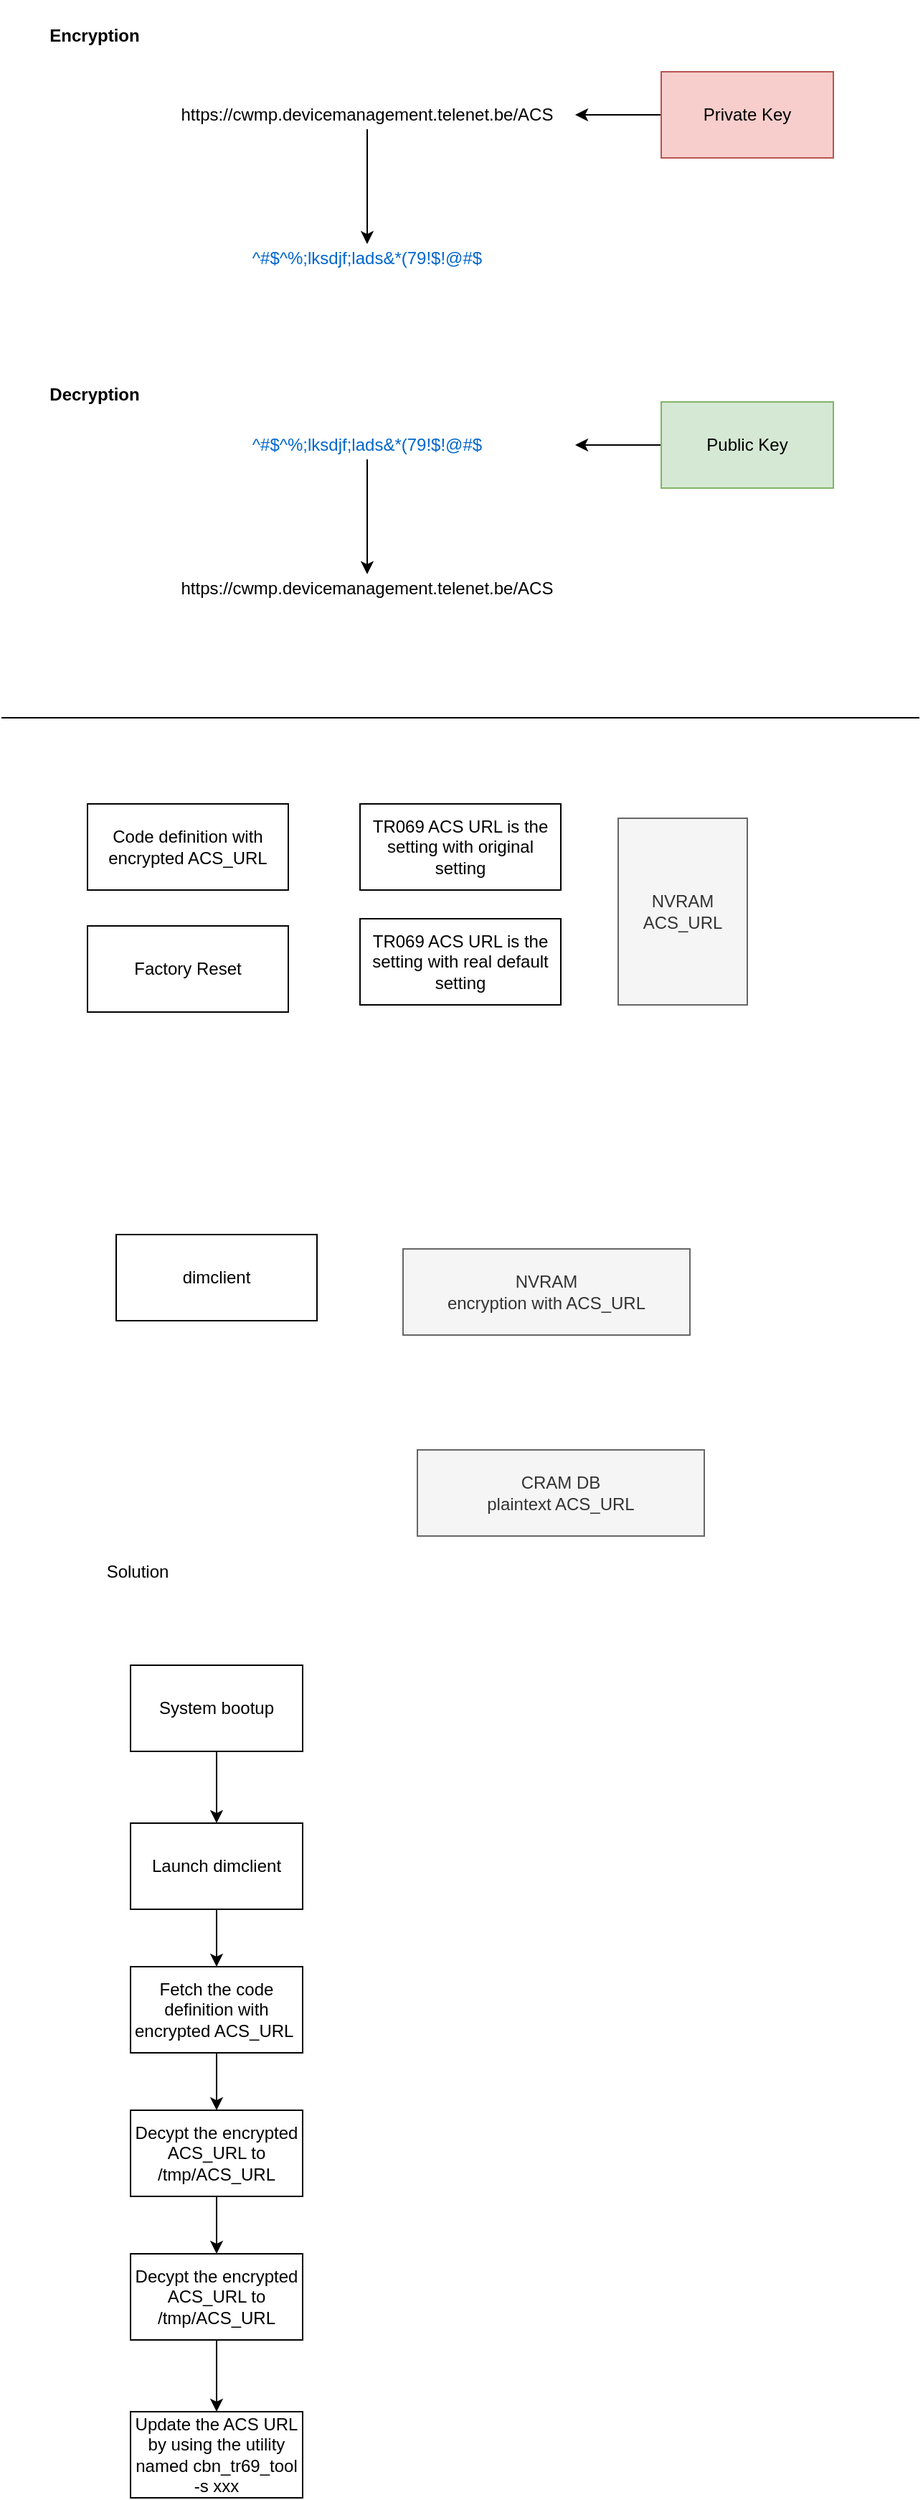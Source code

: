 <mxfile version="13.5.1" type="device" pages="2"><diagram id="m4SvJmuf3juhCYxNNFd2" name="AP7465LG-355"><mxGraphModel dx="1295" dy="791" grid="1" gridSize="10" guides="1" tooltips="1" connect="1" arrows="1" fold="1" page="1" pageScale="1" pageWidth="827" pageHeight="1169" math="0" shadow="0"><root><mxCell id="0"/><mxCell id="1" parent="0"/><mxCell id="m2JpnnHs648q4Vz4asBm-7" value="" style="edgeStyle=orthogonalEdgeStyle;rounded=0;orthogonalLoop=1;jettySize=auto;html=1;" parent="1" source="m2JpnnHs648q4Vz4asBm-2" target="m2JpnnHs648q4Vz4asBm-6" edge="1"><mxGeometry relative="1" as="geometry"/></mxCell><mxCell id="m2JpnnHs648q4Vz4asBm-2" value="https://cwmp.devicemanagement.telenet.be/ACS" style="text;html=1;strokeColor=none;fillColor=none;align=center;verticalAlign=middle;whiteSpace=wrap;rounded=0;" parent="1" vertex="1"><mxGeometry x="190" y="290" width="290" height="20" as="geometry"/></mxCell><mxCell id="m2JpnnHs648q4Vz4asBm-5" value="" style="edgeStyle=orthogonalEdgeStyle;rounded=0;orthogonalLoop=1;jettySize=auto;html=1;" parent="1" source="m2JpnnHs648q4Vz4asBm-3" target="m2JpnnHs648q4Vz4asBm-2" edge="1"><mxGeometry relative="1" as="geometry"/></mxCell><mxCell id="m2JpnnHs648q4Vz4asBm-3" value="Private Key" style="rounded=0;whiteSpace=wrap;html=1;fillColor=#f8cecc;strokeColor=#b85450;" parent="1" vertex="1"><mxGeometry x="540" y="270" width="120" height="60" as="geometry"/></mxCell><mxCell id="m2JpnnHs648q4Vz4asBm-9" value="" style="edgeStyle=orthogonalEdgeStyle;rounded=0;orthogonalLoop=1;jettySize=auto;html=1;" parent="1" source="m2JpnnHs648q4Vz4asBm-4" target="m2JpnnHs648q4Vz4asBm-8" edge="1"><mxGeometry relative="1" as="geometry"/></mxCell><mxCell id="m2JpnnHs648q4Vz4asBm-4" value="Public Key" style="rounded=0;whiteSpace=wrap;html=1;fillColor=#d5e8d4;strokeColor=#82b366;" parent="1" vertex="1"><mxGeometry x="540" y="500" width="120" height="60" as="geometry"/></mxCell><mxCell id="m2JpnnHs648q4Vz4asBm-6" value="^#$^%;lksdjf;lads&amp;amp;*(79!$!@#$" style="text;html=1;strokeColor=none;fillColor=none;align=center;verticalAlign=middle;whiteSpace=wrap;rounded=0;fontColor=#0066CC;" parent="1" vertex="1"><mxGeometry x="190" y="390" width="290" height="20" as="geometry"/></mxCell><mxCell id="m2JpnnHs648q4Vz4asBm-11" value="" style="edgeStyle=orthogonalEdgeStyle;rounded=0;orthogonalLoop=1;jettySize=auto;html=1;" parent="1" source="m2JpnnHs648q4Vz4asBm-8" target="m2JpnnHs648q4Vz4asBm-10" edge="1"><mxGeometry relative="1" as="geometry"/></mxCell><mxCell id="m2JpnnHs648q4Vz4asBm-8" value="^#$^%;lksdjf;lads&amp;amp;*(79!$!@#$" style="text;html=1;strokeColor=none;fillColor=none;align=center;verticalAlign=middle;whiteSpace=wrap;rounded=0;fontColor=#0066CC;" parent="1" vertex="1"><mxGeometry x="190" y="520" width="290" height="20" as="geometry"/></mxCell><mxCell id="m2JpnnHs648q4Vz4asBm-10" value="https://cwmp.devicemanagement.telenet.be/ACS" style="text;html=1;strokeColor=none;fillColor=none;align=center;verticalAlign=middle;whiteSpace=wrap;rounded=0;" parent="1" vertex="1"><mxGeometry x="190" y="620" width="290" height="20" as="geometry"/></mxCell><mxCell id="m2JpnnHs648q4Vz4asBm-12" value="Encryption" style="text;html=1;strokeColor=none;fillColor=none;align=center;verticalAlign=middle;whiteSpace=wrap;rounded=0;fontStyle=1" parent="1" vertex="1"><mxGeometry x="80" y="220" width="130" height="50" as="geometry"/></mxCell><mxCell id="m2JpnnHs648q4Vz4asBm-13" value="Decryption" style="text;html=1;strokeColor=none;fillColor=none;align=center;verticalAlign=middle;whiteSpace=wrap;rounded=0;fontStyle=1" parent="1" vertex="1"><mxGeometry x="80" y="470" width="130" height="50" as="geometry"/></mxCell><mxCell id="S22TzsX1lrUdkyNTH267-1" value="" style="endArrow=none;html=1;" parent="1" edge="1"><mxGeometry width="50" height="50" relative="1" as="geometry"><mxPoint x="80" y="720" as="sourcePoint"/><mxPoint x="720" y="720" as="targetPoint"/></mxGeometry></mxCell><mxCell id="S22TzsX1lrUdkyNTH267-2" value="NVRAM&lt;br&gt;ACS_URL" style="rounded=0;whiteSpace=wrap;html=1;fillColor=#f5f5f5;strokeColor=#666666;fontColor=#333333;" parent="1" vertex="1"><mxGeometry x="510" y="790" width="90" height="130" as="geometry"/></mxCell><mxCell id="S22TzsX1lrUdkyNTH267-6" value="Factory Reset" style="rounded=0;whiteSpace=wrap;html=1;" parent="1" vertex="1"><mxGeometry x="140" y="865" width="140" height="60" as="geometry"/></mxCell><mxCell id="S22TzsX1lrUdkyNTH267-7" value="Code definition with encrypted ACS_URL" style="rounded=0;whiteSpace=wrap;html=1;" parent="1" vertex="1"><mxGeometry x="140" y="780" width="140" height="60" as="geometry"/></mxCell><mxCell id="S22TzsX1lrUdkyNTH267-8" value="TR069 ACS URL is the setting with original setting" style="rounded=0;whiteSpace=wrap;html=1;" parent="1" vertex="1"><mxGeometry x="330" y="780" width="140" height="60" as="geometry"/></mxCell><mxCell id="S22TzsX1lrUdkyNTH267-10" value="TR069 ACS URL is the setting with real default setting" style="rounded=0;whiteSpace=wrap;html=1;" parent="1" vertex="1"><mxGeometry x="330" y="860" width="140" height="60" as="geometry"/></mxCell><mxCell id="S22TzsX1lrUdkyNTH267-11" value="dimclient" style="rounded=0;whiteSpace=wrap;html=1;" parent="1" vertex="1"><mxGeometry x="160" y="1080" width="140" height="60" as="geometry"/></mxCell><mxCell id="S22TzsX1lrUdkyNTH267-13" value="NVRAM&lt;br&gt;encryption with ACS_URL" style="rounded=0;whiteSpace=wrap;html=1;fillColor=#f5f5f5;strokeColor=#666666;fontColor=#333333;" parent="1" vertex="1"><mxGeometry x="360" y="1090" width="200" height="60" as="geometry"/></mxCell><mxCell id="S22TzsX1lrUdkyNTH267-14" value="CRAM DB&lt;br&gt;plaintext ACS_URL" style="rounded=0;whiteSpace=wrap;html=1;fillColor=#f5f5f5;strokeColor=#666666;fontColor=#333333;" parent="1" vertex="1"><mxGeometry x="370" y="1230" width="200" height="60" as="geometry"/></mxCell><mxCell id="iEbtM1GRr_EnbizEI6-C-7" value="" style="edgeStyle=orthogonalEdgeStyle;rounded=0;orthogonalLoop=1;jettySize=auto;html=1;" edge="1" parent="1" source="iEbtM1GRr_EnbizEI6-C-1" target="iEbtM1GRr_EnbizEI6-C-2"><mxGeometry relative="1" as="geometry"/></mxCell><mxCell id="iEbtM1GRr_EnbizEI6-C-1" value="System bootup" style="rounded=0;whiteSpace=wrap;html=1;" vertex="1" parent="1"><mxGeometry x="170" y="1380" width="120" height="60" as="geometry"/></mxCell><mxCell id="iEbtM1GRr_EnbizEI6-C-8" value="" style="edgeStyle=orthogonalEdgeStyle;rounded=0;orthogonalLoop=1;jettySize=auto;html=1;" edge="1" parent="1" source="iEbtM1GRr_EnbizEI6-C-2" target="iEbtM1GRr_EnbizEI6-C-3"><mxGeometry relative="1" as="geometry"/></mxCell><mxCell id="iEbtM1GRr_EnbizEI6-C-2" value="Launch dimclient" style="rounded=0;whiteSpace=wrap;html=1;" vertex="1" parent="1"><mxGeometry x="170" y="1490" width="120" height="60" as="geometry"/></mxCell><mxCell id="iEbtM1GRr_EnbizEI6-C-9" value="" style="edgeStyle=orthogonalEdgeStyle;rounded=0;orthogonalLoop=1;jettySize=auto;html=1;" edge="1" parent="1" source="iEbtM1GRr_EnbizEI6-C-3" target="iEbtM1GRr_EnbizEI6-C-4"><mxGeometry relative="1" as="geometry"/></mxCell><mxCell id="iEbtM1GRr_EnbizEI6-C-3" value="Fetch the code definition with encrypted ACS_URL&amp;nbsp;" style="rounded=0;whiteSpace=wrap;html=1;" vertex="1" parent="1"><mxGeometry x="170" y="1590" width="120" height="60" as="geometry"/></mxCell><mxCell id="iEbtM1GRr_EnbizEI6-C-10" value="" style="edgeStyle=orthogonalEdgeStyle;rounded=0;orthogonalLoop=1;jettySize=auto;html=1;" edge="1" parent="1" source="iEbtM1GRr_EnbizEI6-C-4" target="iEbtM1GRr_EnbizEI6-C-5"><mxGeometry relative="1" as="geometry"/></mxCell><mxCell id="iEbtM1GRr_EnbizEI6-C-4" value="Decypt the encrypted ACS_URL to /tmp/ACS_URL" style="rounded=0;whiteSpace=wrap;html=1;" vertex="1" parent="1"><mxGeometry x="170" y="1690" width="120" height="60" as="geometry"/></mxCell><mxCell id="iEbtM1GRr_EnbizEI6-C-11" value="" style="edgeStyle=orthogonalEdgeStyle;rounded=0;orthogonalLoop=1;jettySize=auto;html=1;" edge="1" parent="1" source="iEbtM1GRr_EnbizEI6-C-5" target="iEbtM1GRr_EnbizEI6-C-6"><mxGeometry relative="1" as="geometry"/></mxCell><mxCell id="iEbtM1GRr_EnbizEI6-C-5" value="Decypt the encrypted ACS_URL to /tmp/ACS_URL" style="rounded=0;whiteSpace=wrap;html=1;" vertex="1" parent="1"><mxGeometry x="170" y="1790" width="120" height="60" as="geometry"/></mxCell><mxCell id="iEbtM1GRr_EnbizEI6-C-6" value="Update the ACS URL by using the utility named cbn_tr69_tool -s xxx" style="rounded=0;whiteSpace=wrap;html=1;" vertex="1" parent="1"><mxGeometry x="170" y="1900" width="120" height="60" as="geometry"/></mxCell><mxCell id="iEbtM1GRr_EnbizEI6-C-12" value="Solution" style="text;html=1;strokeColor=none;fillColor=none;align=center;verticalAlign=middle;whiteSpace=wrap;rounded=0;" vertex="1" parent="1"><mxGeometry x="120" y="1290" width="110" height="50" as="geometry"/></mxCell></root></mxGraphModel></diagram><diagram id="3WoUhqDtYq6lTozvrD3Q" name="AP7465LG-374"><mxGraphModel dx="999" dy="498" grid="1" gridSize="10" guides="1" tooltips="1" connect="1" arrows="1" fold="1" page="1" pageScale="1" pageWidth="827" pageHeight="1169" math="0" shadow="0"><root><mxCell id="mTnVYu6bPew37WPGMnwv-0"/><mxCell id="mTnVYu6bPew37WPGMnwv-1" parent="mTnVYu6bPew37WPGMnwv-0"/><mxCell id="mTnVYu6bPew37WPGMnwv-7" value="yes" style="edgeStyle=orthogonalEdgeStyle;rounded=0;orthogonalLoop=1;jettySize=auto;html=1;" edge="1" parent="mTnVYu6bPew37WPGMnwv-1" source="mTnVYu6bPew37WPGMnwv-3" target="mTnVYu6bPew37WPGMnwv-4"><mxGeometry relative="1" as="geometry"/></mxCell><mxCell id="mTnVYu6bPew37WPGMnwv-8" value="No" style="edgeStyle=orthogonalEdgeStyle;rounded=0;orthogonalLoop=1;jettySize=auto;html=1;exitX=0;exitY=0.5;exitDx=0;exitDy=0;" edge="1" parent="mTnVYu6bPew37WPGMnwv-1" source="mTnVYu6bPew37WPGMnwv-3"><mxGeometry relative="1" as="geometry"><mxPoint x="360" y="170" as="targetPoint"/><Array as="points"><mxPoint x="265" y="285"/><mxPoint x="265" y="170"/></Array></mxGeometry></mxCell><mxCell id="mTnVYu6bPew37WPGMnwv-3" value="Check the temperature &lt;br&gt;of wifi 5G module is above 85C" style="rhombus;whiteSpace=wrap;html=1;fillColor=#fff2cc;strokeColor=#d6b656;" vertex="1" parent="mTnVYu6bPew37WPGMnwv-1"><mxGeometry x="287.5" y="200" width="145" height="170" as="geometry"/></mxCell><mxCell id="mTnVYu6bPew37WPGMnwv-4" value="Shutdown the system" style="rounded=0;whiteSpace=wrap;html=1;fillColor=#dae8fc;strokeColor=#6c8ebf;" vertex="1" parent="mTnVYu6bPew37WPGMnwv-1"><mxGeometry x="300" y="420" width="120" height="60" as="geometry"/></mxCell><mxCell id="mTnVYu6bPew37WPGMnwv-6" value="" style="edgeStyle=orthogonalEdgeStyle;rounded=0;orthogonalLoop=1;jettySize=auto;html=1;" edge="1" parent="mTnVYu6bPew37WPGMnwv-1" source="mTnVYu6bPew37WPGMnwv-5" target="mTnVYu6bPew37WPGMnwv-3"><mxGeometry relative="1" as="geometry"/></mxCell><mxCell id="mTnVYu6bPew37WPGMnwv-5" value="System bootup" style="rounded=0;whiteSpace=wrap;html=1;fillColor=#dae8fc;strokeColor=#6c8ebf;" vertex="1" parent="mTnVYu6bPew37WPGMnwv-1"><mxGeometry x="300" y="90" width="120" height="60" as="geometry"/></mxCell></root></mxGraphModel></diagram></mxfile>